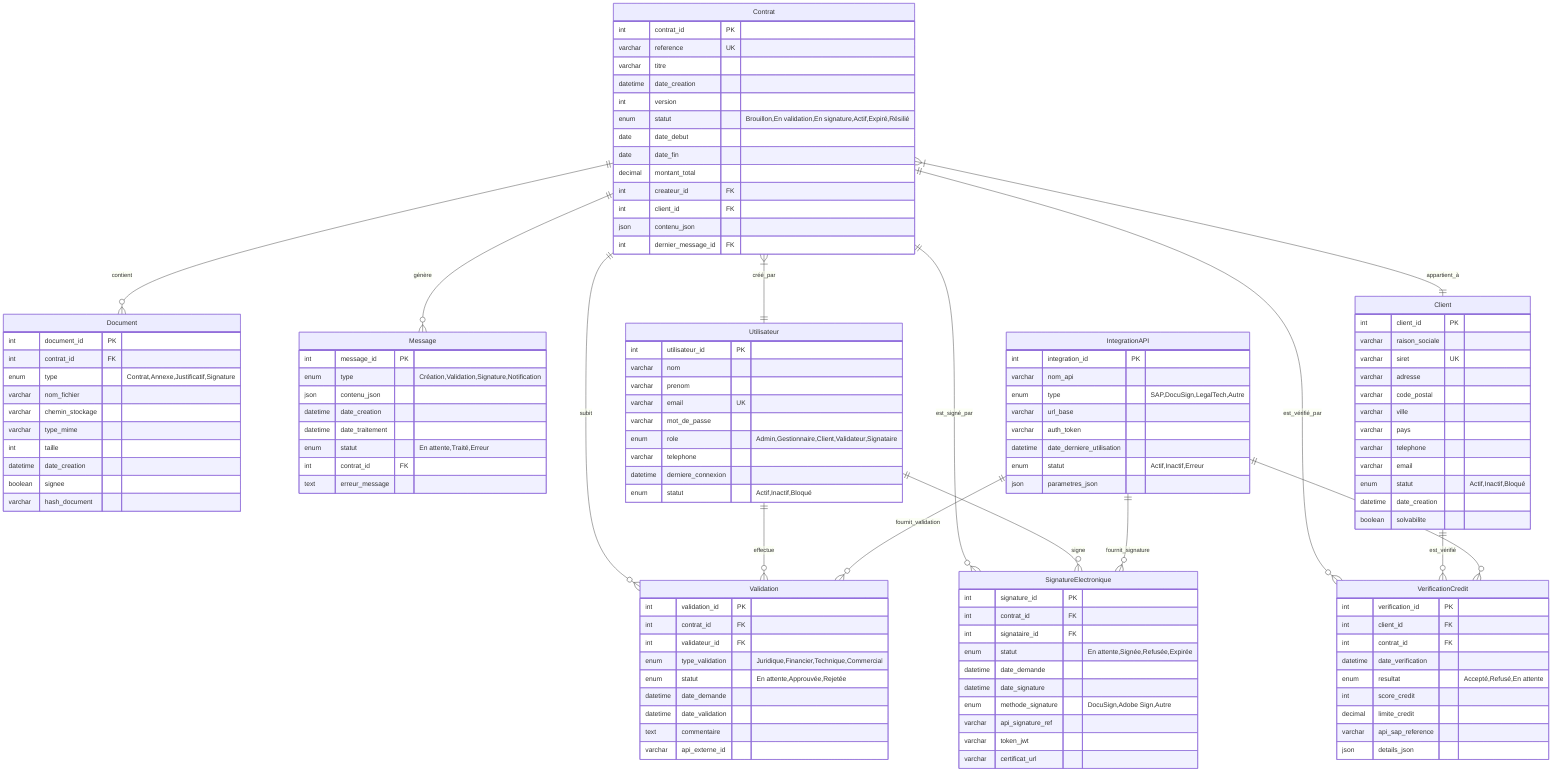 erDiagram
    Contrat ||--o{ Document : "contient"
    Contrat ||--o{ Validation : "subit"
    Contrat ||--o{ SignatureElectronique : "est_signé_par"
    Contrat ||--o{ VerificationCredit : "est_vérifié_par"
    Contrat ||--o{ Message : "génère"
    Contrat }|--|| Client : "appartient_à"
    Contrat }|--|| Utilisateur : "créé_par"

    Utilisateur ||--o{ Validation : "effectue"
    Utilisateur ||--o{ SignatureElectronique : "signe"

    Client ||--o{ VerificationCredit : "est_vérifié"

    IntegrationAPI ||--o{ VerificationCredit : "fournit_vérification"
    IntegrationAPI ||--o{ SignatureElectronique : "fournit_signature"
    IntegrationAPI ||--o{ Validation : "fournit_validation"

    Contrat {
        int contrat_id PK
        varchar reference UK
        varchar titre
        datetime date_creation
        int version
        enum statut "Brouillon,En validation,En signature,Actif,Expiré,Résilié"
        date date_debut
        date date_fin
        decimal montant_total
        int createur_id FK
        int client_id FK
        json contenu_json
        int dernier_message_id FK
    }

    Client {
        int client_id PK
        varchar raison_sociale
        varchar siret UK
        varchar adresse
        varchar code_postal
        varchar ville
        varchar pays
        varchar telephone
        varchar email
        enum statut "Actif,Inactif,Bloqué"
        datetime date_creation
        boolean solvabilite
    }

    Utilisateur {
        int utilisateur_id PK
        varchar nom
        varchar prenom
        varchar email UK
        varchar mot_de_passe
        enum role "Admin,Gestionnaire,Client,Validateur,Signataire"
        varchar telephone
        datetime derniere_connexion
        enum statut "Actif,Inactif,Bloqué"
    }

    Validation {
        int validation_id PK
        int contrat_id FK
        int validateur_id FK
        enum type_validation "Juridique,Financier,Technique,Commercial"
        enum statut "En attente,Approuvée,Rejetée"
        datetime date_demande
        datetime date_validation
        text commentaire
        varchar api_externe_id
    }

    VerificationCredit {
        int verification_id PK
        int client_id FK
        int contrat_id FK
        datetime date_verification
        enum resultat "Accepté,Refusé,En attente"
        int score_credit
        decimal limite_credit
        varchar api_sap_reference
        json details_json
    }

    SignatureElectronique {
        int signature_id PK
        int contrat_id FK
        int signataire_id FK
        enum statut "En attente,Signée,Refusée,Expirée"
        datetime date_demande
        datetime date_signature
        enum methode_signature "DocuSign,Adobe Sign,Autre"
        varchar api_signature_ref
        varchar token_jwt
        varchar certificat_url
    }

    Document {
        int document_id PK
        int contrat_id FK
        enum type "Contrat,Annexe,Justificatif,Signature"
        varchar nom_fichier
        varchar chemin_stockage
        varchar type_mime
        int taille
        datetime date_creation
        boolean signee
        varchar hash_document
    }

    Message {
        int message_id PK
        enum type "Création,Validation,Signature,Notification"
        json contenu_json
        datetime date_creation
        datetime date_traitement
        enum statut "En attente,Traité,Erreur"
        int contrat_id FK
        text erreur_message
    }

    IntegrationAPI {
        int integration_id PK
        varchar nom_api
        enum type "SAP,DocuSign,LegalTech,Autre"
        varchar url_base
        varchar auth_token
        datetime date_derniere_utilisation
        enum statut "Actif,Inactif,Erreur"
        json parametres_json
    }